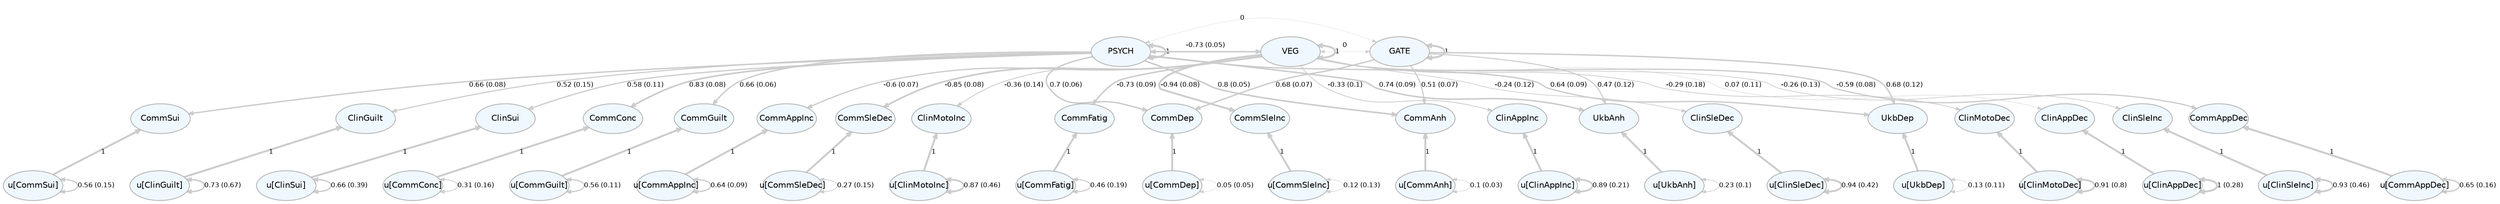 digraph {

graph [layout = "dot",
       rankdir = "TB",
       outputorder = "edgesfirst",
       bgcolor = "white"]

node [fontname = "Helvetica",
      fontsize = "10",
      shape = "circle",
      fixedsize = "true",
      width = "0.5",
      style = "filled",
      fillcolor = "aliceblue",
      color = "gray70",
      fontcolor = "gray50"]

edge [fontname = "Helvetica",
     fontsize = "8",
     len = "1.5",
     color = "gray80",
     arrowsize = "0.5"]

rankdir = TB;
{rank=min; 1; 2; 3;}
{rank=same; 24; 25; 26; 27; 28; 29; 30; 31; 32; 33; 34; 35; 36; 37; 38; 39; 40; 41; 42; 43;}
{rank=max; 4; 5; 6; 7; 8; 9; 10; 11; 12; 13; 14; 15; 16; 17; 18; 19; 20; 21; 22; 23;}

  "1" [label = "GATE", shape = "oval", width = "1", fontcolor = "black"] 
  "2" [label = "PSYCH", shape = "oval", width = "1", fontcolor = "black"] 
  "3" [label = "VEG", shape = "oval", width = "1", fontcolor = "black"] 
  "4" [label = "u[ClinAppDec]", shape = "oval", width = "1", fontcolor = "black"] 
  "5" [label = "u[ClinAppInc]", shape = "oval", width = "1", fontcolor = "black"] 
  "6" [label = "u[ClinGuilt]", shape = "oval", width = "1", fontcolor = "black"] 
  "7" [label = "u[ClinMotoDec]", shape = "oval", width = "1", fontcolor = "black"] 
  "8" [label = "u[ClinMotoInc]", shape = "oval", width = "1", fontcolor = "black"] 
  "9" [label = "u[ClinSleDec]", shape = "oval", width = "1", fontcolor = "black"] 
  "10" [label = "u[ClinSleInc]", shape = "oval", width = "1", fontcolor = "black"] 
  "11" [label = "u[ClinSui]", shape = "oval", width = "1", fontcolor = "black"] 
  "12" [label = "u[CommAnh]", shape = "oval", width = "1", fontcolor = "black"] 
  "13" [label = "u[CommAppDec]", shape = "oval", width = "1", fontcolor = "black"] 
  "14" [label = "u[CommAppInc]", shape = "oval", width = "1", fontcolor = "black"] 
  "15" [label = "u[CommConc]", shape = "oval", width = "1", fontcolor = "black"] 
  "16" [label = "u[CommDep]", shape = "oval", width = "1", fontcolor = "black"] 
  "17" [label = "u[CommFatig]", shape = "oval", width = "1", fontcolor = "black"] 
  "18" [label = "u[CommGuilt]", shape = "oval", width = "1", fontcolor = "black"] 
  "19" [label = "u[CommSleDec]", shape = "oval", width = "1", fontcolor = "black"] 
  "20" [label = "u[CommSleInc]", shape = "oval", width = "1", fontcolor = "black"] 
  "21" [label = "u[CommSui]", shape = "oval", width = "1", fontcolor = "black"] 
  "22" [label = "u[UkbAnh]", shape = "oval", width = "1", fontcolor = "black"] 
  "23" [label = "u[UkbDep]", shape = "oval", width = "1", fontcolor = "black"] 
  "24" [label = "CommAnh", shape = "oval", width = "1", fontcolor = "black"] 
  "25" [label = "CommDep", shape = "oval", width = "1", fontcolor = "black"] 
  "26" [label = "UkbAnh", shape = "oval", width = "1", fontcolor = "black"] 
  "27" [label = "UkbDep", shape = "oval", width = "1", fontcolor = "black"] 
  "28" [label = "ClinGuilt", shape = "oval", width = "1", fontcolor = "black"] 
  "29" [label = "ClinSui", shape = "oval", width = "1", fontcolor = "black"] 
  "30" [label = "CommConc", shape = "oval", width = "1", fontcolor = "black"] 
  "31" [label = "CommGuilt", shape = "oval", width = "1", fontcolor = "black"] 
  "32" [label = "CommSui", shape = "oval", width = "1", fontcolor = "black"] 
  "33" [label = "ClinAppDec", shape = "oval", width = "1", fontcolor = "black"] 
  "34" [label = "ClinAppInc", shape = "oval", width = "1", fontcolor = "black"] 
  "35" [label = "ClinMotoDec", shape = "oval", width = "1", fontcolor = "black"] 
  "36" [label = "ClinMotoInc", shape = "oval", width = "1", fontcolor = "black"] 
  "37" [label = "ClinSleDec", shape = "oval", width = "1", fontcolor = "black"] 
  "38" [label = "ClinSleInc", shape = "oval", width = "1", fontcolor = "black"] 
  "39" [label = "CommAppDec", shape = "oval", width = "1", fontcolor = "black"] 
  "40" [label = "CommAppInc", shape = "oval", width = "1", fontcolor = "black"] 
  "41" [label = "CommFatig", shape = "oval", width = "1", fontcolor = "black"] 
  "42" [label = "CommSleDec", shape = "oval", width = "1", fontcolor = "black"] 
  "43" [label = "CommSleInc", shape = "oval", width = "1", fontcolor = "black"] 
"1"->"24" [label = "0.51 (0.07)", penwidth = "1.32180665691312", dir = "forward"] 
"1"->"25" [label = "0.68 (0.07)", penwidth = "1.66371851681406", dir = "forward"] 
"1"->"1" [label = "1", penwidth = "2.3", dir = "both"] 
"1"->"26" [label = "0.47 (0.12)", penwidth = "1.24133052575629", dir = "forward"] 
"1"->"27" [label = "0.68 (0.12)", penwidth = "1.65285285586639", dir = "forward"] 
"2"->"28" [label = "0.52 (0.15)", penwidth = "1.33415863391989", dir = "forward"] 
"2"->"29" [label = "0.58 (0.11)", penwidth = "1.45871789668893", dir = "forward"] 
"2"->"24" [label = "0.8 (0.05)", penwidth = "1.89381593276825", dir = "forward"] 
"2"->"30" [label = "0.83 (0.08)", penwidth = "1.9666855517121", dir = "forward"] 
"2"->"25" [label = "0.7 (0.06)", penwidth = "1.69401168830352", dir = "forward"] 
"2"->"31" [label = "0.66 (0.06)", penwidth = "1.62070697602346", dir = "forward"] 
"2"->"32" [label = "0.66 (0.08)", penwidth = "1.62944236414705", dir = "forward"] 
"2"->"1" [label = "0", penwidth = "0.3", dir = "both"] 
"2"->"2" [label = "1", penwidth = "2.3", dir = "both"] 
"2"->"26" [label = "0.74 (0.09)", penwidth = "1.78684774273916", dir = "forward"] 
"2"->"27" [label = "0.64 (0.09)", penwidth = "1.58559807348342", dir = "forward"] 
"2"->"3" [label = "-0.73 (0.05)", penwidth = "1.75798144468946", dir = "both"] 
"3"->"33" [label = "0.07 (0.11)", penwidth = "0.439959568185194", dir = "forward"] 
"3"->"34" [label = "-0.33 (0.1)", penwidth = "0.952412496707748", dir = "forward"] 
"3"->"35" [label = "-0.29 (0.18)", penwidth = "0.883672243804655", dir = "forward"] 
"3"->"36" [label = "-0.36 (0.14)", penwidth = "1.01408029899996", dir = "forward"] 
"3"->"37" [label = "-0.24 (0.12)", penwidth = "0.784336580442536", dir = "forward"] 
"3"->"38" [label = "-0.26 (0.13)", penwidth = "0.81835887104325", dir = "forward"] 
"3"->"39" [label = "-0.59 (0.08)", penwidth = "1.48918010015604", dir = "forward"] 
"3"->"40" [label = "-0.6 (0.07)", penwidth = "1.50367910592469", dir = "forward"] 
"3"->"41" [label = "-0.73 (0.09)", penwidth = "1.76688088784475", dir = "forward"] 
"3"->"42" [label = "-0.85 (0.08)", penwidth = "2.00926786165924", dir = "forward"] 
"3"->"43" [label = "-0.94 (0.08)", penwidth = "2.17560021547801", dir = "forward"] 
"3"->"1" [label = "0", penwidth = "0.3", dir = "both"] 
"3"->"3" [label = "1", penwidth = "2.3", dir = "both"] 
"4"->"33" [label = "1", penwidth = "2.3", dir = "forward"] 
"4"->"4" [label = "1 (0.28)", penwidth = "2.29020509677545", dir = "both"] 
"5"->"34" [label = "1", penwidth = "2.3", dir = "forward"] 
"5"->"5" [label = "0.89 (0.21)", penwidth = "2.0871722813301", dir = "both"] 
"6"->"28" [label = "1", penwidth = "2.3", dir = "forward"] 
"6"->"6" [label = "0.73 (0.67)", penwidth = "1.76525803144886", dir = "both"] 
"7"->"35" [label = "1", penwidth = "2.3", dir = "forward"] 
"7"->"7" [label = "0.91 (0.8)", penwidth = "2.12966052196225", dir = "both"] 
"8"->"36" [label = "1", penwidth = "2.3", dir = "forward"] 
"8"->"8" [label = "0.87 (0.46)", penwidth = "2.04504443170746", dir = "both"] 
"9"->"37" [label = "1", penwidth = "2.3", dir = "forward"] 
"9"->"9" [label = "0.94 (0.42)", penwidth = "2.1827091978021", dir = "both"] 
"10"->"38" [label = "1", penwidth = "2.3", dir = "forward"] 
"10"->"10" [label = "0.93 (0.46)", penwidth = "2.16565070509694", dir = "both"] 
"11"->"29" [label = "1", penwidth = "2.3", dir = "forward"] 
"11"->"11" [label = "0.66 (0.39)", penwidth = "1.62868467985299", dir = "both"] 
"12"->"24" [label = "1", penwidth = "2.3", dir = "forward"] 
"12"->"12" [label = "0.1 (0.03)", penwidth = "0.507831026006188", dir = "both"] 
"13"->"39" [label = "1", penwidth = "2.3", dir = "forward"] 
"13"->"13" [label = "0.65 (0.16)", penwidth = "1.59292940843328", dir = "both"] 
"14"->"40" [label = "1", penwidth = "2.3", dir = "forward"] 
"14"->"14" [label = "0.64 (0.09)", penwidth = "1.57557741622643", dir = "both"] 
"15"->"30" [label = "1", penwidth = "2.3", dir = "forward"] 
"15"->"15" [label = "0.31 (0.16)", penwidth = "0.911077092339377", dir = "both"] 
"16"->"25" [label = "1", penwidth = "2.3", dir = "forward"] 
"16"->"16" [label = "0.05 (0.05)", penwidth = "0.398503572150206", dir = "both"] 
"17"->"41" [label = "1", penwidth = "2.3", dir = "forward"] 
"17"->"17" [label = "0.46 (0.19)", penwidth = "1.22412818366198", dir = "both"] 
"18"->"31" [label = "1", penwidth = "2.3", dir = "forward"] 
"18"->"18" [label = "0.56 (0.11)", penwidth = "1.42786715488434", dir = "both"] 
"19"->"42" [label = "1", penwidth = "2.3", dir = "forward"] 
"19"->"19" [label = "0.27 (0.15)", penwidth = "0.839199149813203", dir = "both"] 
"20"->"43" [label = "1", penwidth = "2.3", dir = "forward"] 
"20"->"20" [label = "0.12 (0.13)", penwidth = "0.541062560131431", dir = "both"] 
"21"->"32" [label = "1", penwidth = "2.3", dir = "forward"] 
"21"->"21" [label = "0.56 (0.15)", penwidth = "1.41629204919686", dir = "both"] 
"22"->"26" [label = "1", penwidth = "2.3", dir = "forward"] 
"22"->"22" [label = "0.23 (0.1)", penwidth = "0.751595887297242", dir = "both"] 
"23"->"27" [label = "1", penwidth = "2.3", dir = "forward"] 
"23"->"23" [label = "0.13 (0.11)", penwidth = "0.558510132619789", dir = "both"] 
}